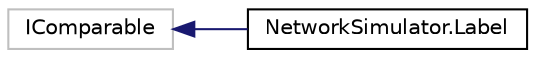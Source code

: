 digraph "Graphical Class Hierarchy"
{
  edge [fontname="Helvetica",fontsize="10",labelfontname="Helvetica",labelfontsize="10"];
  node [fontname="Helvetica",fontsize="10",shape=record];
  rankdir="LR";
  Node1 [label="IComparable",height=0.2,width=0.4,color="grey75", fillcolor="white", style="filled"];
  Node1 -> Node2 [dir="back",color="midnightblue",fontsize="10",style="solid",fontname="Helvetica"];
  Node2 [label="NetworkSimulator.Label",height=0.2,width=0.4,color="black", fillcolor="white", style="filled",URL="$class_network_simulator_1_1_label.html",tooltip="Метка требования, находящегося на обслуживании (на приборе) "];
}
